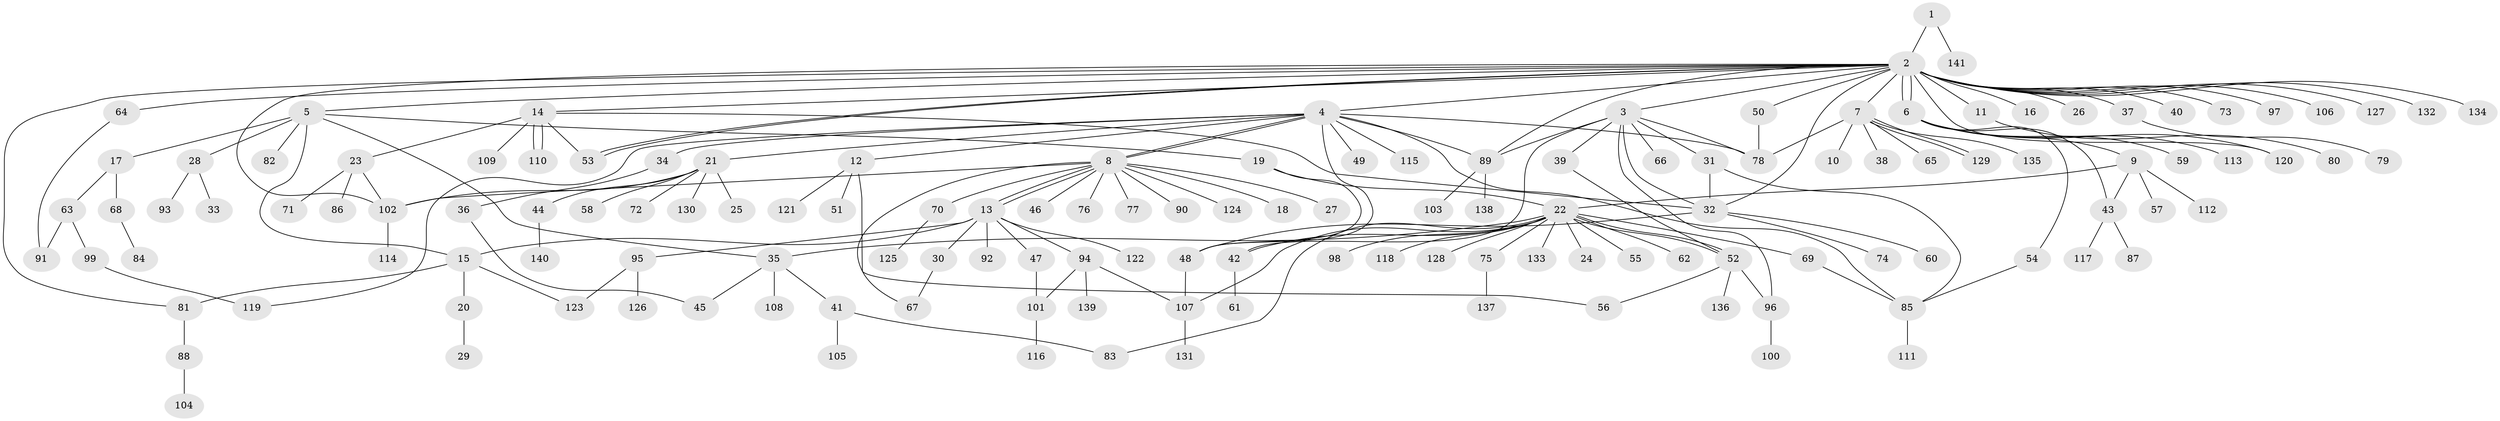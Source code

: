 // coarse degree distribution, {21: 0.011904761904761904, 8: 0.011904761904761904, 1: 0.7261904761904762, 6: 0.03571428571428571, 2: 0.09523809523809523, 3: 0.047619047619047616, 17: 0.023809523809523808, 9: 0.011904761904761904, 4: 0.011904761904761904, 14: 0.011904761904761904, 5: 0.011904761904761904}
// Generated by graph-tools (version 1.1) at 2025/50/03/04/25 21:50:59]
// undirected, 141 vertices, 183 edges
graph export_dot {
graph [start="1"]
  node [color=gray90,style=filled];
  1;
  2;
  3;
  4;
  5;
  6;
  7;
  8;
  9;
  10;
  11;
  12;
  13;
  14;
  15;
  16;
  17;
  18;
  19;
  20;
  21;
  22;
  23;
  24;
  25;
  26;
  27;
  28;
  29;
  30;
  31;
  32;
  33;
  34;
  35;
  36;
  37;
  38;
  39;
  40;
  41;
  42;
  43;
  44;
  45;
  46;
  47;
  48;
  49;
  50;
  51;
  52;
  53;
  54;
  55;
  56;
  57;
  58;
  59;
  60;
  61;
  62;
  63;
  64;
  65;
  66;
  67;
  68;
  69;
  70;
  71;
  72;
  73;
  74;
  75;
  76;
  77;
  78;
  79;
  80;
  81;
  82;
  83;
  84;
  85;
  86;
  87;
  88;
  89;
  90;
  91;
  92;
  93;
  94;
  95;
  96;
  97;
  98;
  99;
  100;
  101;
  102;
  103;
  104;
  105;
  106;
  107;
  108;
  109;
  110;
  111;
  112;
  113;
  114;
  115;
  116;
  117;
  118;
  119;
  120;
  121;
  122;
  123;
  124;
  125;
  126;
  127;
  128;
  129;
  130;
  131;
  132;
  133;
  134;
  135;
  136;
  137;
  138;
  139;
  140;
  141;
  1 -- 2;
  1 -- 141;
  2 -- 3;
  2 -- 4;
  2 -- 5;
  2 -- 6;
  2 -- 6;
  2 -- 7;
  2 -- 11;
  2 -- 14;
  2 -- 16;
  2 -- 26;
  2 -- 32;
  2 -- 37;
  2 -- 40;
  2 -- 50;
  2 -- 53;
  2 -- 53;
  2 -- 64;
  2 -- 73;
  2 -- 81;
  2 -- 89;
  2 -- 97;
  2 -- 102;
  2 -- 106;
  2 -- 120;
  2 -- 127;
  2 -- 132;
  2 -- 134;
  3 -- 31;
  3 -- 32;
  3 -- 39;
  3 -- 42;
  3 -- 66;
  3 -- 78;
  3 -- 89;
  3 -- 96;
  4 -- 8;
  4 -- 8;
  4 -- 12;
  4 -- 21;
  4 -- 34;
  4 -- 48;
  4 -- 49;
  4 -- 78;
  4 -- 85;
  4 -- 89;
  4 -- 115;
  4 -- 119;
  5 -- 15;
  5 -- 17;
  5 -- 19;
  5 -- 28;
  5 -- 35;
  5 -- 82;
  6 -- 9;
  6 -- 43;
  6 -- 54;
  6 -- 59;
  6 -- 113;
  6 -- 120;
  7 -- 10;
  7 -- 38;
  7 -- 65;
  7 -- 78;
  7 -- 129;
  7 -- 129;
  7 -- 135;
  8 -- 13;
  8 -- 13;
  8 -- 18;
  8 -- 27;
  8 -- 46;
  8 -- 67;
  8 -- 70;
  8 -- 76;
  8 -- 77;
  8 -- 90;
  8 -- 102;
  8 -- 124;
  9 -- 22;
  9 -- 43;
  9 -- 57;
  9 -- 112;
  11 -- 80;
  12 -- 51;
  12 -- 56;
  12 -- 121;
  13 -- 15;
  13 -- 30;
  13 -- 47;
  13 -- 92;
  13 -- 94;
  13 -- 95;
  13 -- 122;
  14 -- 23;
  14 -- 32;
  14 -- 53;
  14 -- 109;
  14 -- 110;
  14 -- 110;
  15 -- 20;
  15 -- 81;
  15 -- 123;
  17 -- 63;
  17 -- 68;
  19 -- 22;
  19 -- 48;
  20 -- 29;
  21 -- 25;
  21 -- 44;
  21 -- 58;
  21 -- 72;
  21 -- 102;
  21 -- 130;
  22 -- 24;
  22 -- 35;
  22 -- 42;
  22 -- 52;
  22 -- 52;
  22 -- 55;
  22 -- 62;
  22 -- 69;
  22 -- 75;
  22 -- 83;
  22 -- 98;
  22 -- 107;
  22 -- 118;
  22 -- 128;
  22 -- 133;
  23 -- 71;
  23 -- 86;
  23 -- 102;
  28 -- 33;
  28 -- 93;
  30 -- 67;
  31 -- 32;
  31 -- 85;
  32 -- 48;
  32 -- 60;
  32 -- 74;
  34 -- 36;
  35 -- 41;
  35 -- 45;
  35 -- 108;
  36 -- 45;
  37 -- 79;
  39 -- 52;
  41 -- 83;
  41 -- 105;
  42 -- 61;
  43 -- 87;
  43 -- 117;
  44 -- 140;
  47 -- 101;
  48 -- 107;
  50 -- 78;
  52 -- 56;
  52 -- 96;
  52 -- 136;
  54 -- 85;
  63 -- 91;
  63 -- 99;
  64 -- 91;
  68 -- 84;
  69 -- 85;
  70 -- 125;
  75 -- 137;
  81 -- 88;
  85 -- 111;
  88 -- 104;
  89 -- 103;
  89 -- 138;
  94 -- 101;
  94 -- 107;
  94 -- 139;
  95 -- 123;
  95 -- 126;
  96 -- 100;
  99 -- 119;
  101 -- 116;
  102 -- 114;
  107 -- 131;
}
